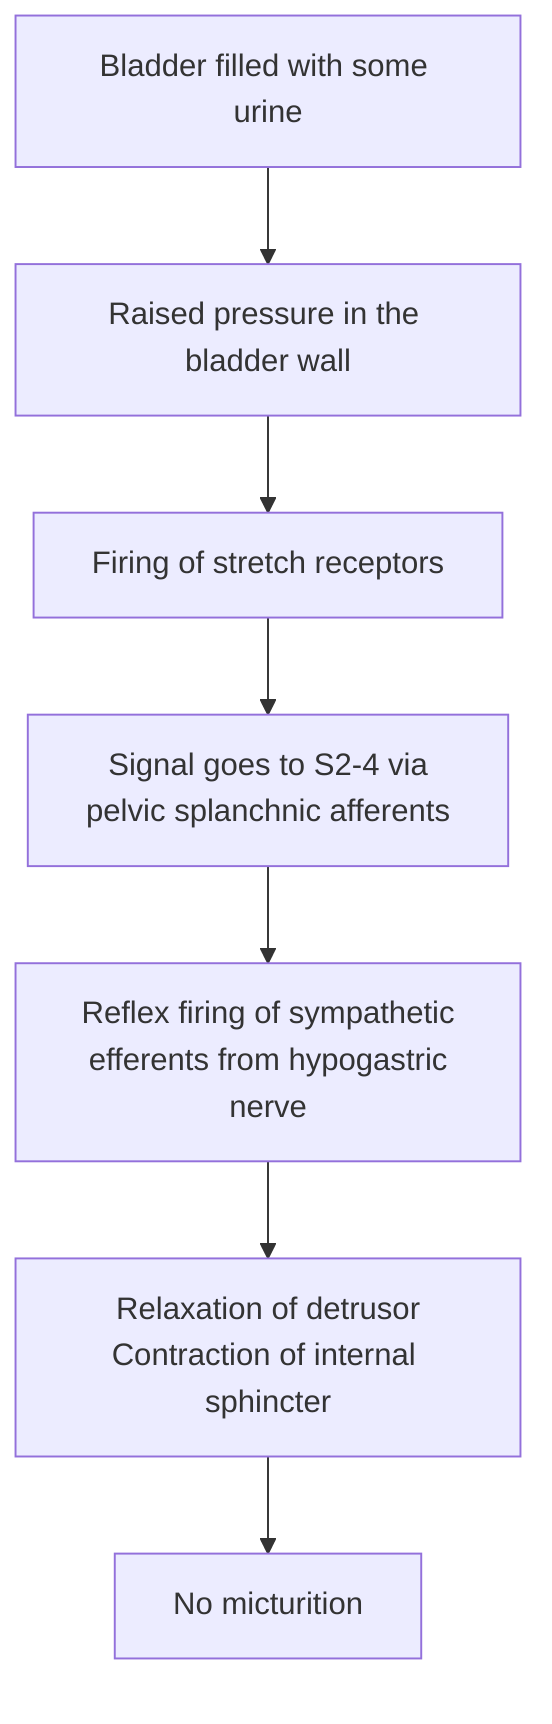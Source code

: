 graph TB
    A[Bladder filled with some urine]
    -->B[Raised pressure in the bladder wall]
    -->C[Firing of stretch receptors]
    -->D["Signal goes to S2-4 via <br/>pelvic splanchnic afferents"]
    -->E["Reflex firing of sympathetic<br/> efferents from hypogastric nerve"]
    -->F["Relaxation of detrusor<br/>Contraction of internal sphincter"]
    -->G["No micturition"]